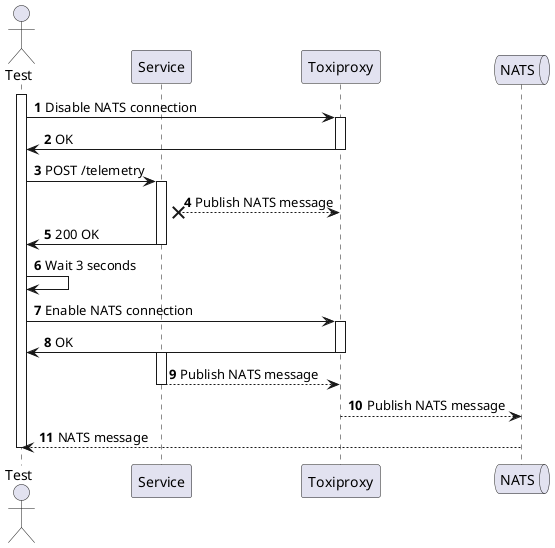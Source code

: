 @startuml
autonumber
actor       Test       as test
participant Service as svc
participant Toxiproxy as proxy
queue NATS as nats

activate test

    test -> proxy: Disable NATS connection
    activate proxy
        proxy -> test: OK
    deactivate proxy

    test -> svc: POST /telemetry
    activate svc
        svc x--> proxy: Publish NATS message
        svc -> test: 200 OK
    deactivate svc

    test -> test: Wait 3 seconds
    test -> proxy: Enable NATS connection
    activate proxy
        proxy -> test: OK
    deactivate proxy
    
    activate svc
        svc --> proxy: Publish NATS message
    deactivate svc
    proxy --> nats: Publish NATS message

    test <-- nats: NATS message
deactivate test

@enduml